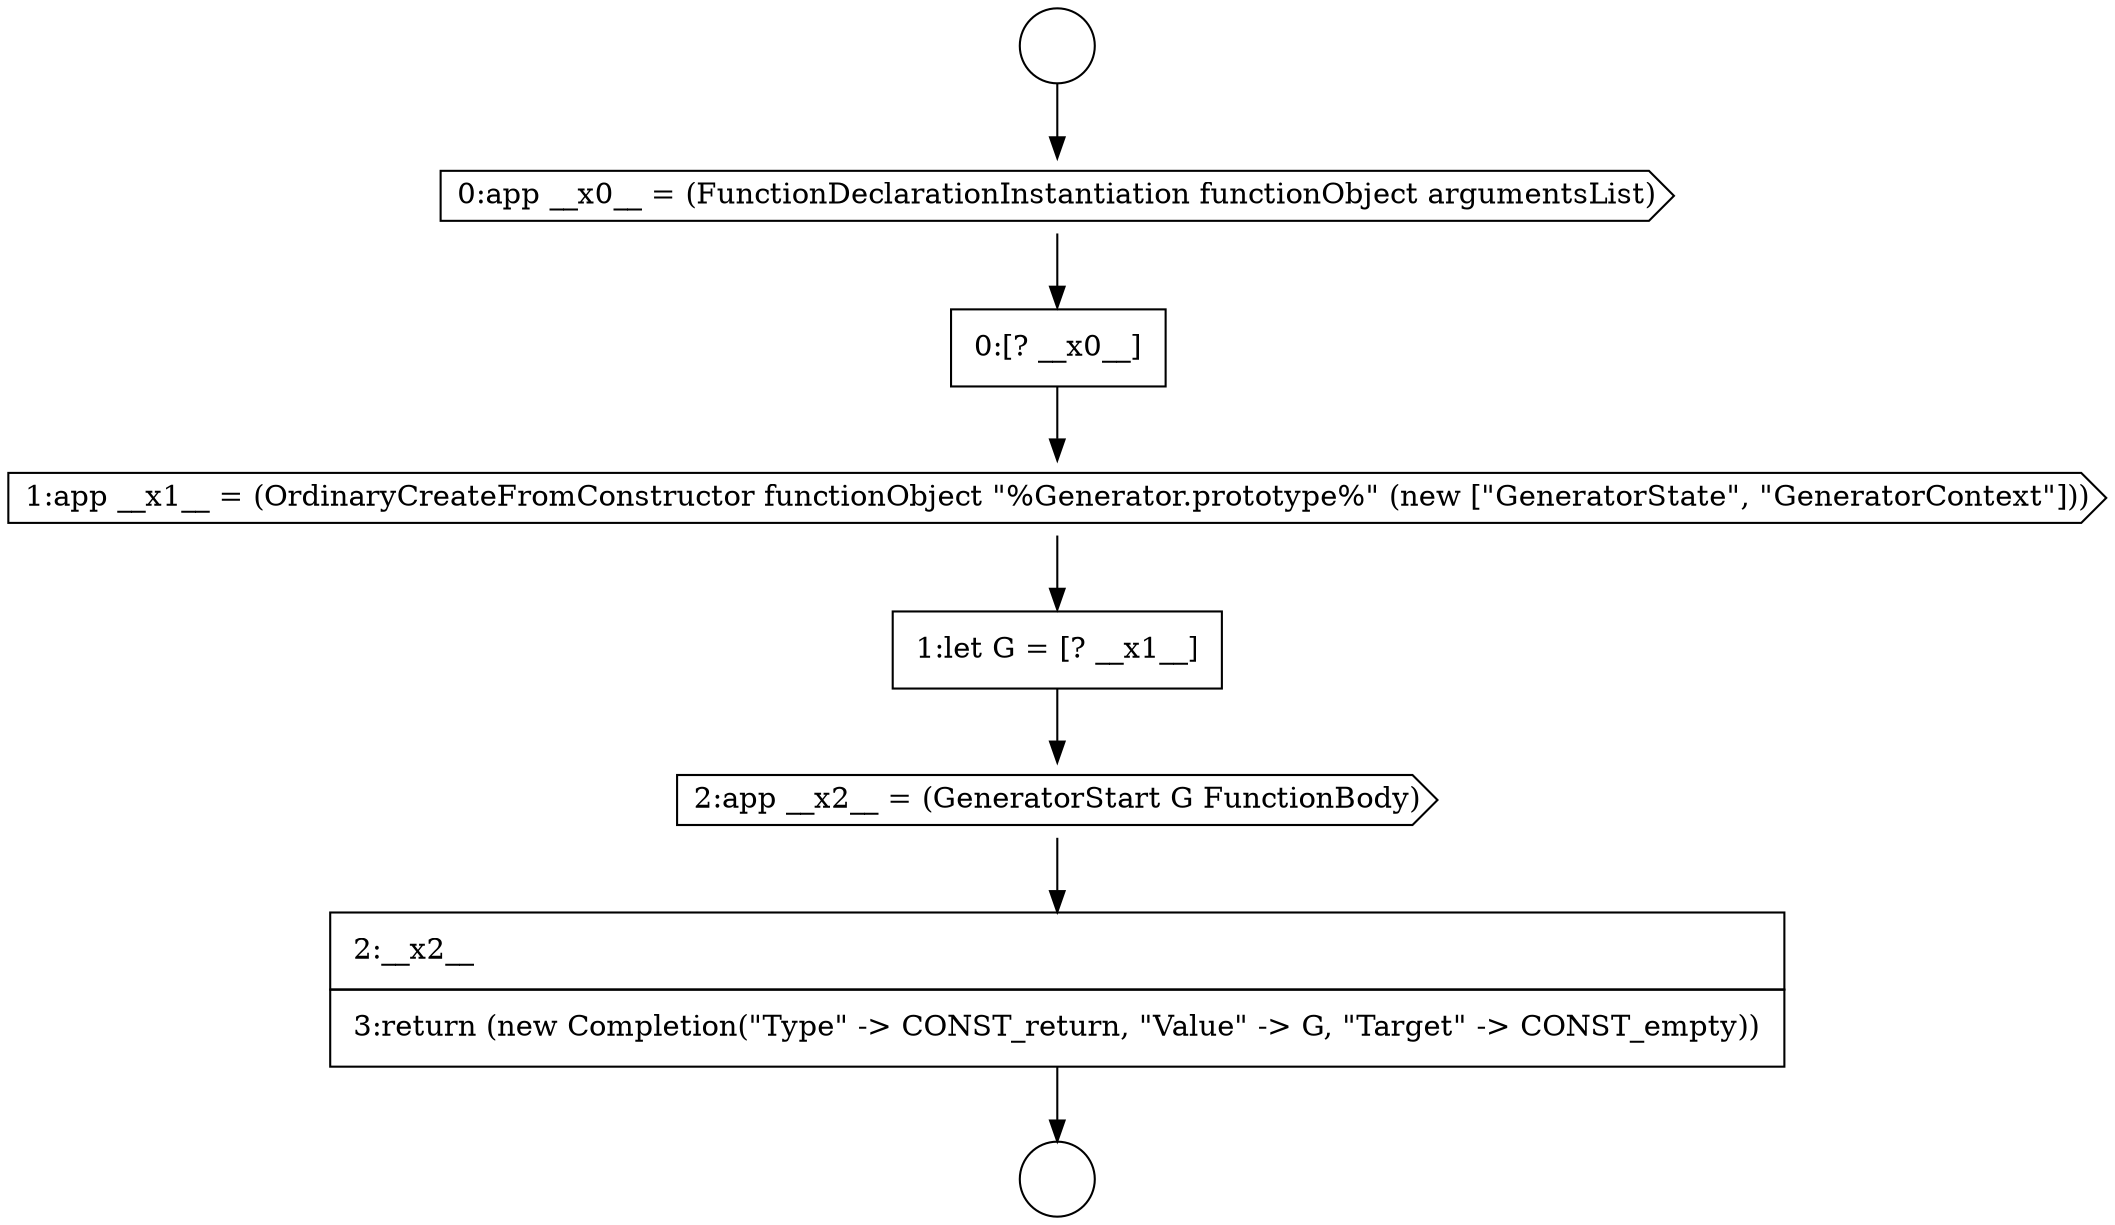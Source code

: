 digraph {
  node9292 [shape=cds, label=<<font color="black">0:app __x0__ = (FunctionDeclarationInstantiation functionObject argumentsList)</font>> color="black" fillcolor="white" style=filled]
  node9296 [shape=cds, label=<<font color="black">2:app __x2__ = (GeneratorStart G FunctionBody)</font>> color="black" fillcolor="white" style=filled]
  node9291 [shape=circle label=" " color="black" fillcolor="white" style=filled]
  node9295 [shape=none, margin=0, label=<<font color="black">
    <table border="0" cellborder="1" cellspacing="0" cellpadding="10">
      <tr><td align="left">1:let G = [? __x1__]</td></tr>
    </table>
  </font>> color="black" fillcolor="white" style=filled]
  node9290 [shape=circle label=" " color="black" fillcolor="white" style=filled]
  node9294 [shape=cds, label=<<font color="black">1:app __x1__ = (OrdinaryCreateFromConstructor functionObject &quot;%Generator.prototype%&quot; (new [&quot;GeneratorState&quot;, &quot;GeneratorContext&quot;]))</font>> color="black" fillcolor="white" style=filled]
  node9293 [shape=none, margin=0, label=<<font color="black">
    <table border="0" cellborder="1" cellspacing="0" cellpadding="10">
      <tr><td align="left">0:[? __x0__]</td></tr>
    </table>
  </font>> color="black" fillcolor="white" style=filled]
  node9297 [shape=none, margin=0, label=<<font color="black">
    <table border="0" cellborder="1" cellspacing="0" cellpadding="10">
      <tr><td align="left">2:__x2__</td></tr>
      <tr><td align="left">3:return (new Completion(&quot;Type&quot; -&gt; CONST_return, &quot;Value&quot; -&gt; G, &quot;Target&quot; -&gt; CONST_empty))</td></tr>
    </table>
  </font>> color="black" fillcolor="white" style=filled]
  node9297 -> node9291 [ color="black"]
  node9294 -> node9295 [ color="black"]
  node9293 -> node9294 [ color="black"]
  node9290 -> node9292 [ color="black"]
  node9292 -> node9293 [ color="black"]
  node9296 -> node9297 [ color="black"]
  node9295 -> node9296 [ color="black"]
}
